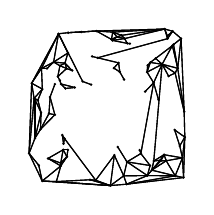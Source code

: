 \begin{tikzpicture}
    \fill (-0.588, -0.707) circle(0.5pt);
    \fill (-0.587, -0.743) circle(0.5pt);
    \fill (-0.643, -0.942) circle(0.5pt);
    \fill (0.043, -0.993) circle(0.5pt);
    \fill (0.249, -0.975) circle(0.5pt);
    \fill (0.513, -0.866) circle(0.5pt);
    \fill (0.568, -0.797) circle(0.5pt);
    \fill (0.594, -0.68) circle(0.5pt);
    \fill (0.725, -0.601) circle(0.5pt);
    \fill (0.958, -0.641) circle(0.5pt);
    \fill (0.924, -0.489) circle(0.5pt);
    \fill (0.859, -0.286) circle(0.5pt);
    \fill (0.988, -0.377) circle(0.5pt);
    \fill (0.98, -0.055) circle(0.5pt);
    \fill (0.865, 0.437) circle(0.5pt);
    \fill (0.782, 0.397) circle(0.5pt);
    \fill (0.941, 0.875) circle(0.5pt);
    \fill (0.834, 0.967) circle(0.5pt);
    \fill (0.769, 0.873) circle(0.5pt);
    \fill (-0.119, 0.63) circle(0.5pt);
    \fill (-0.189, 0.647) circle(0.5pt);
    \fill (0.147, 0.566) circle(0.5pt);
    \fill (0.163, 0.45) circle(0.5pt);
    \fill (0.217, 0.354) circle(0.5pt);
    \fill (0.087, 0.499) circle(0.5pt);
    \fill (0.733, 0.995) circle(0.5pt);
    \fill (0.223, 0.874) circle(0.5pt);
    \fill (0.258, 0.813) circle(0.5pt);
    \fill (0.29, 0.809) circle(0.5pt);
    \fill (0.126, 0.896) circle(0.5pt);
    \fill (0.056, 0.864) circle(0.5pt);
    \fill (0.07, 0.851) circle(0.5pt);
    \fill (0.184, 0.915) circle(0.5pt);
    \fill (-0.135, 0.97) circle(0.5pt);
    \fill (-0.493, 0.949) circle(0.5pt);
    \fill (-0.616, 0.935) circle(0.5pt);
    \fill (-0.497, 0.691) circle(0.5pt);
    \fill (-0.534, 0.562) circle(0.5pt);
    \fill (-0.513, 0.494) circle(0.5pt);
    \fill (-0.625, 0.391) circle(0.5pt);
    \fill (-0.599, 0.343) circle(0.5pt);
    \fill (-0.585, 0.298) circle(0.5pt);
    \fill (-0.409, 0.253) circle(0.5pt);
    \fill (-0.528, 0.24) circle(0.5pt);
    \fill (-0.598, 0.529) circle(0.5pt);
    \fill (-0.442, 0.468) circle(0.5pt);
    \fill (-0.957, 0.307) circle(0.5pt);
    \fill (-0.926, 0.115) circle(0.5pt);
    \fill (-0.915, 0.099) circle(0.5pt);
    \fill (-0.837, -0.068) circle(0.5pt);
    \fill (-0.845, -0.279) circle(0.5pt);
    \fill (-0.737, -0.078) circle(0.5pt);
    \fill (-0.723, 0.132) circle(0.5pt);
    \fill (-0.662, 0.295) circle(0.5pt);
    \fill (-0.662, -0.094) circle(0.5pt);
    \fill (-0.878, 0.093) circle(0.5pt);
    \fill (-0.915, -0.392) circle(0.5pt);
    \fill (-0.99, -0.584) circle(0.5pt);
    \fill (-0.867, -0.734) circle(0.5pt);
    \fill (-0.821, 0.233) circle(0.5pt);
    \fill (-0.832, 0.494) circle(0.5pt);
    \fill (-0.761, 0.494) circle(0.5pt);
    \fill (-0.31, 0.33) circle(0.5pt);
    \fill (-0.201, 0.289) circle(0.5pt);
    \fill (-0.678, 0.576) circle(0.5pt);
    \fill (-0.328, 0.958) circle(0.5pt);
    \fill (0.073, 0.956) circle(0.5pt);
    \fill (0.766, 0.908) circle(0.5pt);
    \fill (0.845, 0.798) circle(0.5pt);
    \fill (0.83, 0.784) circle(0.5pt);
    \fill (0.618, 0.622) circle(0.5pt);
    \fill (0.55, 0.571) circle(0.5pt);
    \fill (0.509, 0.448) circle(0.5pt);
    \fill (0.592, 0.313) circle(0.5pt);
    \fill (0.43, -0.586) circle(0.5pt);
    \fill (0.415, -0.542) circle(0.5pt);
    \fill (0.654, 0.096) circle(0.5pt);
    \fill (0.484, 0.2) circle(0.5pt);
    \fill (0.516, 0.534) circle(0.5pt);
    \fill (0.898, 0.497) circle(0.5pt);
    \fill (0.7, 0.548) circle(0.5pt);
    \fill (0.673, -0.673) circle(0.5pt);
    \fill (0.685, -0.677) circle(0.5pt);
    \fill (0.752, -0.678) circle(0.5pt);
    \fill (0.254, -0.692) circle(0.5pt);
    \fill (0.136, -0.502) circle(0.5pt);
    \fill (0.547, -0.738) circle(0.5pt);
    \fill (0.866, -0.869) circle(0.5pt);
    \fill (0.972, -0.891) circle(0.5pt);
    \fill (-0.144, -0.925) circle(0.5pt);
    \fill (-0.54, -0.395) circle(0.5pt);
    \fill (-0.552, -0.462) circle(0.5pt);
    \fill (-0.568, -0.35) circle(0.5pt);
    \fill (0.093, -0.607) circle(0.5pt);
    \fill (0.212, -0.869) circle(0.5pt);
    \fill (-0.215, -0.919) circle(0.5pt);
    \fill (-0.823, -0.935) circle(0.5pt);
    \fill (-0.557, -0.538) circle(0.5pt);
    \fill (-0.497, -0.538) circle(0.5pt);
    \fill (-0.509, -0.627) circle(0.5pt);
    \fill (-0.749, -0.648) circle(0.5pt);
    \draw (-0.761,0.494) -- (-0.832,0.494);
    \draw (0.673,-0.673) -- (0.594,-0.68);
    \draw (0.223,0.874) -- (0.126,0.896);
    \draw (0.043,-0.993) -- (0.093,-0.607);
    \draw (0.126,0.896) -- (0.184,0.915);
    \draw (-0.599,0.343) -- (-0.625,0.391);
    \draw (-0.662,-0.094) -- (-0.737,-0.078);
    \draw (0.594,-0.68) -- (0.7,0.548);
    \draw (0.972,-0.891) -- (0.249,-0.975);
    \draw (-0.493,0.949) -- (-0.135,0.97);
    \draw (0.941,0.875) -- (0.834,0.967);
    \draw (-0.915,-0.392) -- (-0.99,-0.584);
    \draw (0.184,0.915) -- (0.073,0.956);
    \draw (-0.513,0.494) -- (-0.598,0.529);
    \draw (-0.54,-0.395) -- (-0.568,-0.35);
    \draw (-0.215,-0.919) -- (-0.144,-0.925);
    \draw (-0.915,-0.392) -- (-0.926,0.115);
    \draw (-0.144,-0.925) -- (-0.215,-0.919);
    \draw (0.618,0.622) -- (0.83,0.784);
    \draw (0.673,-0.673) -- (0.568,-0.797);
    \draw (0.249,-0.975) -- (0.043,-0.993);
    \draw (0.866,-0.869) -- (0.752,-0.678);
    \draw (-0.823,-0.935) -- (-0.99,-0.584);
    \draw (-0.587,-0.743) -- (-0.643,-0.942);
    \draw (0.834,0.967) -- (0.941,0.875);
    \draw (-0.135,0.97) -- (0.733,0.995);
    \draw (-0.823,-0.935) -- (0.043,-0.993);
    \draw (0.958,-0.641) -- (0.752,-0.678);
    \draw (0.547,-0.738) -- (0.513,-0.866);
    \draw (0.126,0.896) -- (0.07,0.851);
    \draw (0.212,-0.869) -- (0.254,-0.692);
    \draw (-0.557,-0.538) -- (-0.588,-0.707);
    \draw (0.258,0.813) -- (0.07,0.851);
    \draw (-0.926,0.115) -- (-0.957,0.307);
    \draw (0.163,0.45) -- (0.147,0.566);
    \draw (-0.119,0.63) -- (0.769,0.873);
    \draw (-0.867,-0.734) -- (-0.823,-0.935);
    \draw (-0.135,0.97) -- (0.056,0.864);
    \draw (0.866,-0.869) -- (0.513,-0.866);
    \draw (0.83,0.784) -- (0.845,0.798);
    \draw (-0.737,-0.078) -- (-0.845,-0.279);
    \draw (0.043,-0.993) -- (0.249,-0.975);
    \draw (0.673,-0.673) -- (0.725,-0.601);
    \draw (0.249,-0.975) -- (0.866,-0.869);
    \draw (0.594,-0.68) -- (0.568,-0.797);
    \draw (0.845,0.798) -- (0.941,0.875);
    \draw (-0.821,0.233) -- (-0.878,0.093);
    \draw (0.859,-0.286) -- (0.988,-0.377);
    \draw (-0.832,0.494) -- (-0.761,0.494);
    \draw (0.217,0.354) -- (0.163,0.45);
    \draw (-0.585,0.298) -- (-0.599,0.343);
    \draw (-0.915,-0.392) -- (-0.915,0.099);
    \draw (0.752,-0.678) -- (0.866,-0.869);
    \draw (0.733,0.995) -- (0.223,0.874);
    \draw (0.958,-0.641) -- (0.988,-0.377);
    \draw (-0.723,0.132) -- (-0.662,0.295);
    \draw (-0.598,0.529) -- (-0.534,0.562);
    \draw (-0.568,-0.35) -- (-0.54,-0.395);
    \draw (-0.442,0.468) -- (-0.513,0.494);
    \draw (-0.599,0.343) -- (-0.585,0.298);
    \draw (-0.678,0.576) -- (-0.598,0.529);
    \draw (0.766,0.908) -- (0.733,0.995);
    \draw (-0.587,-0.743) -- (-0.749,-0.648);
    \draw (-0.493,0.949) -- (-0.328,0.958);
    \draw (-0.513,0.494) -- (-0.442,0.468);
    \draw (-0.957,0.307) -- (-0.99,-0.584);
    \draw (-0.957,0.307) -- (-0.821,0.233);
    \draw (0.07,0.851) -- (0.258,0.813);
    \draw (-0.588,-0.707) -- (-0.749,-0.648);
    \draw (0.592,0.313) -- (0.509,0.448);
    \draw (0.752,-0.678) -- (0.685,-0.677);
    \draw (-0.957,0.307) -- (-0.926,0.115);
    \draw (-0.643,-0.942) -- (-0.215,-0.919);
    \draw (0.685,-0.677) -- (0.752,-0.678);
    \draw (0.056,0.864) -- (0.07,0.851);
    \draw (0.592,0.313) -- (0.7,0.548);
    \draw (0.07,0.851) -- (0.223,0.874);
    \draw (0.898,0.497) -- (0.865,0.437);
    \draw (0.654,0.096) -- (0.592,0.313);
    \draw (0.7,0.548) -- (0.509,0.448);
    \draw (0.7,0.548) -- (0.898,0.497);
    \draw (0.093,-0.607) -- (0.212,-0.869);
    \draw (0.212,-0.869) -- (0.513,-0.866);
    \draw (-0.497,-0.538) -- (-0.509,-0.627);
    \draw (0.845,0.798) -- (0.898,0.497);
    \draw (0.568,-0.797) -- (0.594,-0.68);
    \draw (0.866,-0.869) -- (0.958,-0.641);
    \draw (-0.821,0.233) -- (-0.926,0.115);
    \draw (-0.509,-0.627) -- (-0.497,-0.538);
    \draw (-0.837,-0.068) -- (-0.915,-0.392);
    \draw (0.782,0.397) -- (0.7,0.548);
    \draw (-0.215,-0.919) -- (-0.643,-0.942);
    \draw (-0.837,-0.068) -- (-0.845,-0.279);
    \draw (0.163,0.45) -- (0.087,0.499);
    \draw (-0.723,0.132) -- (-0.737,-0.078);
    \draw (0.733,0.995) -- (-0.135,0.97);
    \draw (0.568,-0.797) -- (0.866,-0.869);
    \draw (0.147,0.566) -- (-0.119,0.63);
    \draw (-0.678,0.576) -- (-0.497,0.691);
    \draw (0.568,-0.797) -- (0.673,-0.673);
    \draw (-0.915,0.099) -- (-0.878,0.093);
    \draw (0.55,0.571) -- (0.516,0.534);
    \draw (-0.845,-0.279) -- (-0.915,-0.392);
    \draw (-0.598,0.529) -- (-0.625,0.391);
    \draw (-0.135,0.97) -- (-0.493,0.949);
    \draw (-0.616,0.935) -- (-0.678,0.576);
    \draw (-0.509,-0.627) -- (-0.587,-0.743);
    \draw (-0.31,0.33) -- (-0.616,0.935);
    \draw (0.254,-0.692) -- (0.43,-0.586);
    \draw (0.941,0.875) -- (0.98,-0.055);
    \draw (-0.643,-0.942) -- (0.043,-0.993);
    \draw (0.725,-0.601) -- (0.752,-0.678);
    \draw (-0.328,0.958) -- (-0.493,0.949);
    \draw (0.126,0.896) -- (0.056,0.864);
    \draw (0.509,0.448) -- (0.7,0.548);
    \draw (0.568,-0.797) -- (0.685,-0.677);
    \draw (0.752,-0.678) -- (0.958,-0.641);
    \draw (0.898,0.497) -- (0.845,0.798);
    \draw (-0.557,-0.538) -- (-0.749,-0.648);
    \draw (0.43,-0.586) -- (0.592,0.313);
    \draw (-0.99,-0.584) -- (-0.926,0.115);
    \draw (-0.832,0.494) -- (-0.957,0.307);
    \draw (0.618,0.622) -- (0.7,0.548);
    \draw (-0.957,0.307) -- (-0.616,0.935);
    \draw (-0.749,-0.648) -- (-0.557,-0.538);
    \draw (0.865,0.437) -- (0.898,0.497);
    \draw (0.07,0.851) -- (0.056,0.864);
    \draw (0.865,0.437) -- (0.7,0.548);
    \draw (-0.878,0.093) -- (-0.821,0.233);
    \draw (-0.878,0.093) -- (-0.926,0.115);
    \draw (-0.723,0.132) -- (-0.662,-0.094);
    \draw (-0.761,0.494) -- (-0.678,0.576);
    \draw (-0.915,0.099) -- (-0.926,0.115);
    \draw (0.98,-0.055) -- (0.941,0.875);
    \draw (-0.662,-0.094) -- (-0.845,-0.279);
    \draw (0.136,-0.502) -- (0.254,-0.692);
    \draw (0.988,-0.377) -- (0.859,-0.286);
    \draw (0.865,0.437) -- (0.98,-0.055);
    \draw (0.513,-0.866) -- (0.249,-0.975);
    \draw (0.7,0.548) -- (0.618,0.622);
    \draw (0.7,0.548) -- (0.782,0.397);
    \draw (0.769,0.873) -- (0.834,0.967);
    \draw (0.834,0.967) -- (0.769,0.873);
    \draw (0.249,-0.975) -- (0.972,-0.891);
    \draw (0.223,0.874) -- (0.07,0.851);
    \draw (0.592,0.313) -- (0.43,-0.586);
    \draw (-0.643,-0.942) -- (-0.587,-0.743);
    \draw (0.184,0.915) -- (0.223,0.874);
    \draw (0.043,-0.993) -- (0.212,-0.869);
    \draw (-0.915,-0.392) -- (-0.845,-0.279);
    \draw (0.43,-0.586) -- (0.254,-0.692);
    \draw (0.98,-0.055) -- (0.865,0.437);
    \draw (-0.587,-0.743) -- (-0.509,-0.627);
    \draw (-0.328,0.958) -- (-0.135,0.97);
    \draw (0.958,-0.641) -- (0.866,-0.869);
    \draw (-0.509,-0.627) -- (-0.588,-0.707);
    \draw (0.43,-0.586) -- (0.415,-0.542);
    \draw (0.98,-0.055) -- (0.898,0.497);
    \draw (-0.588,-0.707) -- (-0.509,-0.627);
    \draw (0.07,0.851) -- (0.126,0.896);
    \draw (0.733,0.995) -- (0.769,0.873);
    \draw (-0.823,-0.935) -- (-0.643,-0.942);
    \draw (0.725,-0.601) -- (0.958,-0.641);
    \draw (-0.915,-0.392) -- (-0.837,-0.068);
    \draw (-0.878,0.093) -- (-0.915,0.099);
    \draw (-0.31,0.33) -- (-0.201,0.289);
    \draw (0.212,-0.869) -- (0.043,-0.993);
    \draw (-0.585,0.298) -- (-0.528,0.24);
    \draw (0.509,0.448) -- (0.516,0.534);
    \draw (0.924,-0.489) -- (0.859,-0.286);
    \draw (0.7,0.548) -- (0.592,0.313);
    \draw (-0.926,0.115) -- (-0.878,0.093);
    \draw (-0.513,0.494) -- (-0.534,0.562);
    \draw (0.073,0.956) -- (-0.135,0.97);
    \draw (-0.643,-0.942) -- (-0.823,-0.935);
    \draw (-0.598,0.529) -- (-0.513,0.494);
    \draw (0.516,0.534) -- (0.55,0.571);
    \draw (0.865,0.437) -- (0.782,0.397);
    \draw (0.184,0.915) -- (0.733,0.995);
    \draw (-0.837,-0.068) -- (-0.878,0.093);
    \draw (0.733,0.995) -- (0.073,0.956);
    \draw (-0.189,0.647) -- (-0.119,0.63);
    \draw (0.126,0.896) -- (0.223,0.874);
    \draw (-0.99,-0.584) -- (-0.823,-0.935);
    \draw (0.752,-0.678) -- (0.568,-0.797);
    \draw (0.258,0.813) -- (0.223,0.874);
    \draw (0.29,0.809) -- (0.258,0.813);
    \draw (-0.493,0.949) -- (-0.616,0.935);
    \draw (0.988,-0.377) -- (0.958,-0.641);
    \draw (0.958,-0.641) -- (0.725,-0.601);
    \draw (-0.823,-0.935) -- (-0.587,-0.743);
    \draw (0.516,0.534) -- (0.509,0.448);
    \draw (0.7,0.548) -- (0.865,0.437);
    \draw (0.509,0.448) -- (0.592,0.313);
    \draw (0.087,0.499) -- (0.147,0.566);
    \draw (0.056,0.864) -- (0.126,0.896);
    \draw (-0.552,-0.462) -- (-0.568,-0.35);
    \draw (-0.557,-0.538) -- (-0.509,-0.627);
    \draw (-0.568,-0.35) -- (-0.552,-0.462);
    \draw (0.043,-0.993) -- (-0.215,-0.919);
    \draw (0.924,-0.489) -- (0.988,-0.377);
    \draw (-0.144,-0.925) -- (0.093,-0.607);
    \draw (-0.926,0.115) -- (-0.99,-0.584);
    \draw (0.769,0.873) -- (0.766,0.908);
    \draw (0.782,0.397) -- (0.865,0.437);
    \draw (-0.144,-0.925) -- (-0.54,-0.395);
    \draw (-0.926,0.115) -- (-0.821,0.233);
    \draw (-0.409,0.253) -- (-0.585,0.298);
    \draw (-0.513,0.494) -- (-0.625,0.391);
    \draw (0.592,0.313) -- (0.484,0.2);
    \draw (-0.823,-0.935) -- (-0.867,-0.734);
    \draw (0.685,-0.677) -- (0.673,-0.673);
    \draw (-0.135,0.97) -- (-0.328,0.958);
    \draw (0.941,0.875) -- (0.898,0.497);
    \draw (0.147,0.566) -- (0.163,0.45);
    \draw (0.254,-0.692) -- (0.513,-0.866);
    \draw (0.752,-0.678) -- (0.725,-0.601);
    \draw (-0.678,0.576) -- (-0.616,0.935);
    \draw (0.513,-0.866) -- (0.568,-0.797);
    \draw (-0.54,-0.395) -- (-0.144,-0.925);
    \draw (-0.588,-0.707) -- (-0.557,-0.538);
    \draw (-0.616,0.935) -- (-0.31,0.33);
    \draw (0.972,-0.891) -- (0.866,-0.869);
    \draw (-0.749,-0.648) -- (-0.587,-0.743);
    \draw (0.43,-0.586) -- (0.547,-0.738);
    \draw (0.859,-0.286) -- (0.924,-0.489);
    \draw (0.073,0.956) -- (0.184,0.915);
    \draw (0.254,-0.692) -- (0.212,-0.869);
    \draw (-0.737,-0.078) -- (-0.723,0.132);
    \draw (-0.832,0.494) -- (-0.678,0.576);
    \draw (-0.678,0.576) -- (-0.534,0.562);
    \draw (0.254,-0.692) -- (0.547,-0.738);
    \draw (0.147,0.566) -- (0.087,0.499);
    \draw (0.924,-0.489) -- (0.958,-0.641);
    \draw (0.958,-0.641) -- (0.924,-0.489);
    \draw (0.769,0.873) -- (0.733,0.995);
    \draw (-0.497,0.691) -- (-0.678,0.576);
    \draw (-0.616,0.935) -- (-0.493,0.949);
    \draw (-0.616,0.935) -- (-0.832,0.494);
    \draw (-0.625,0.391) -- (-0.598,0.529);
    \draw (-0.662,0.295) -- (-0.723,0.132);
    \draw (0.988,-0.377) -- (0.972,-0.891);
    \draw (0.725,-0.601) -- (0.673,-0.673);
    \draw (0.087,0.499) -- (0.163,0.45);
    \draw (-0.135,0.97) -- (0.073,0.956);
    \draw (0.223,0.874) -- (0.184,0.915);
    \draw (0.184,0.915) -- (0.126,0.896);
    \draw (0.685,-0.677) -- (0.725,-0.601);
    \draw (0.972,-0.891) -- (0.988,-0.377);
    \draw (-0.678,0.576) -- (-0.832,0.494);
    \draw (0.898,0.497) -- (0.83,0.784);
    \draw (-0.625,0.391) -- (-0.513,0.494);
    \draw (-0.926,0.115) -- (-0.915,0.099);
    \draw (0.513,-0.866) -- (0.212,-0.869);
    \draw (-0.616,0.935) -- (-0.957,0.307);
    \draw (-0.99,-0.584) -- (-0.915,-0.392);
    \draw (0.866,-0.869) -- (0.972,-0.891);
    \draw (0.725,-0.601) -- (0.685,-0.677);
    \draw (-0.534,0.562) -- (-0.598,0.529);
    \draw (0.958,-0.641) -- (0.972,-0.891);
    \draw (-0.497,-0.538) -- (-0.557,-0.538);
    \draw (0.733,0.995) -- (0.834,0.967);
    \draw (0.733,0.995) -- (0.184,0.915);
    \draw (0.484,0.2) -- (0.592,0.313);
    \draw (-0.534,0.562) -- (-0.513,0.494);
    \draw (0.056,0.864) -- (-0.135,0.97);
    \draw (-0.915,0.099) -- (-0.915,-0.392);
    \draw (0.766,0.908) -- (0.769,0.873);
    \draw (-0.957,0.307) -- (-0.832,0.494);
    \draw (-0.845,-0.279) -- (-0.662,-0.094);
    \draw (0.972,-0.891) -- (0.958,-0.641);
    \draw (-0.878,0.093) -- (-0.837,-0.068);
    \draw (-0.528,0.24) -- (-0.409,0.253);
    \draw (0.83,0.784) -- (0.898,0.497);
    \draw (0.093,-0.607) -- (0.043,-0.993);
    \draw (0.83,0.784) -- (0.7,0.548);
    \draw (-0.534,0.562) -- (-0.497,0.691);
    \draw (-0.749,-0.648) -- (-0.588,-0.707);
    \draw (-0.915,0.099) -- (-0.837,-0.068);
    \draw (-0.821,0.233) -- (-0.832,0.494);
    \draw (0.866,-0.869) -- (0.568,-0.797);
    \draw (-0.832,0.494) -- (-0.821,0.233);
    \draw (-0.585,0.298) -- (-0.409,0.253);
    \draw (-0.409,0.253) -- (-0.528,0.24);
    \draw (0.673,-0.673) -- (0.685,-0.677);
    \draw (-0.99,-0.584) -- (-0.867,-0.734);
    \draw (0.223,0.874) -- (0.258,0.813);
    \draw (0.043,-0.993) -- (-0.144,-0.925);
    \draw (0.55,0.571) -- (0.509,0.448);
    \draw (-0.821,0.233) -- (-0.957,0.307);
    \draw (0.834,0.967) -- (0.766,0.908);
    \draw (-0.534,0.562) -- (-0.678,0.576);
    \draw (0.55,0.571) -- (0.7,0.548);
    \draw (-0.201,0.289) -- (-0.31,0.33);
    \draw (0.547,-0.738) -- (0.43,-0.586);
    \draw (-0.54,-0.395) -- (-0.552,-0.462);
    \draw (0.258,0.813) -- (0.29,0.809);
    \draw (0.043,-0.993) -- (-0.823,-0.935);
    \draw (0.126,0.896) -- (0.073,0.956);
    \draw (0.513,-0.866) -- (0.254,-0.692);
    \draw (-0.144,-0.925) -- (0.043,-0.993);
    \draw (0.594,-0.68) -- (0.673,-0.673);
    \draw (0.163,0.45) -- (0.217,0.354);
    \draw (-0.534,0.562) -- (-0.442,0.468);
    \draw (0.073,0.956) -- (0.733,0.995);
    \draw (0.769,0.873) -- (-0.119,0.63);
    \draw (0.249,-0.975) -- (0.513,-0.866);
    \draw (0.898,0.497) -- (0.941,0.875);
    \draw (-0.662,-0.094) -- (-0.723,0.132);
    \draw (-0.588,-0.707) -- (-0.587,-0.743);
    \draw (0.733,0.995) -- (0.766,0.908);
    \draw (-0.625,0.391) -- (-0.599,0.343);
    \draw (-0.99,-0.584) -- (-0.957,0.307);
    \draw (-0.678,0.576) -- (-0.761,0.494);
    \draw (0.866,-0.869) -- (0.249,-0.975);
    \draw (0.7,0.548) -- (0.55,0.571);
    \draw (0.223,0.874) -- (0.733,0.995);
    \draw (0.834,0.967) -- (0.733,0.995);
    \draw (0.212,-0.869) -- (0.093,-0.607);
    \draw (0.073,0.956) -- (0.056,0.864);
    \draw (0.249,-0.975) -- (0.212,-0.869);
    \draw (-0.832,0.494) -- (-0.616,0.935);
    \draw (-0.215,-0.919) -- (0.043,-0.993);
    \draw (0.988,-0.377) -- (0.924,-0.489);
    \draw (-0.497,0.691) -- (-0.616,0.935);
    \draw (0.83,0.784) -- (0.618,0.622);
    \draw (-0.598,0.529) -- (-0.678,0.576);
    \draw (-0.737,-0.078) -- (-0.662,-0.094);
    \draw (0.685,-0.677) -- (0.568,-0.797);
    \draw (-0.528,0.24) -- (-0.585,0.298);
    \draw (0.592,0.313) -- (0.654,0.096);
    \draw (-0.442,0.468) -- (-0.534,0.562);
    \draw (0.594,-0.68) -- (0.725,-0.601);
    \draw (-0.557,-0.538) -- (-0.497,-0.538);
    \draw (-0.587,-0.743) -- (-0.823,-0.935);
    \draw (-0.926,0.115) -- (-0.915,-0.392);
    \draw (0.093,-0.607) -- (-0.144,-0.925);
    \draw (-0.616,0.935) -- (-0.497,0.691);
    \draw (0.568,-0.797) -- (0.752,-0.678);
    \draw (-0.867,-0.734) -- (-0.99,-0.584);
    \draw (0.898,0.497) -- (0.7,0.548);
    \draw (0.725,-0.601) -- (0.594,-0.68);
    \draw (-0.497,0.691) -- (-0.534,0.562);
    \draw (0.415,-0.542) -- (0.43,-0.586);
    \draw (0.513,-0.866) -- (0.866,-0.869);
    \draw (0.509,0.448) -- (0.55,0.571);
    \draw (0.056,0.864) -- (0.073,0.956);
    \draw (-0.552,-0.462) -- (-0.54,-0.395);
    \draw (0.55,0.571) -- (0.618,0.622);
    \draw (-0.845,-0.279) -- (-0.737,-0.078);
    \draw (0.941,0.875) -- (0.845,0.798);
    \draw (0.618,0.622) -- (0.55,0.571);
    \draw (0.898,0.497) -- (0.98,-0.055);
    \draw (0.988,-0.377) -- (0.98,-0.055);
    \draw (0.547,-0.738) -- (0.254,-0.692);
    \draw (-0.119,0.63) -- (-0.189,0.647);
    \draw (0.766,0.908) -- (0.834,0.967);
    \draw (0.98,-0.055) -- (0.988,-0.377);
    \draw (0.568,-0.797) -- (0.513,-0.866);
    \draw (0.7,0.548) -- (0.83,0.784);
    \draw (0.212,-0.869) -- (0.249,-0.975);
    \draw (0.845,0.798) -- (0.83,0.784);
    \draw (0.043,-0.993) -- (-0.643,-0.942);
    \draw (0.7,0.548) -- (0.594,-0.68);
    \draw (0.073,0.956) -- (0.126,0.896);
    \draw (-0.587,-0.743) -- (-0.588,-0.707);
    \draw (0.513,-0.866) -- (0.547,-0.738);
    \draw (-0.845,-0.279) -- (-0.837,-0.068);
    \draw (-0.119,0.63) -- (0.147,0.566);
    \draw (-0.837,-0.068) -- (-0.915,0.099);
    \draw (0.254,-0.692) -- (0.136,-0.502);
    \draw (-0.509,-0.627) -- (-0.557,-0.538);
\end{tikzpicture}
